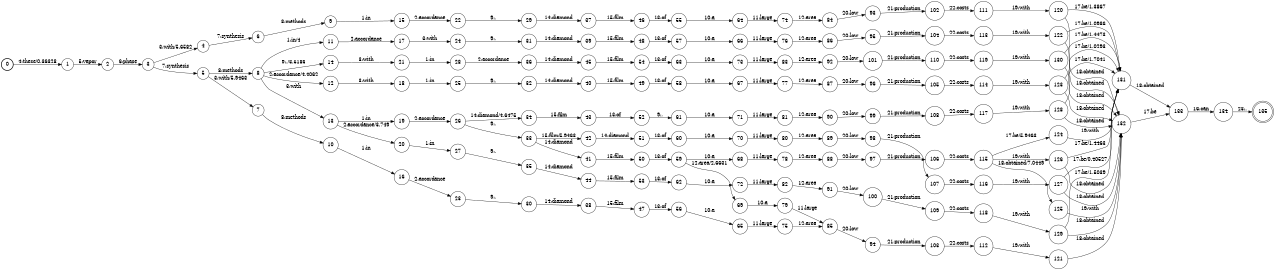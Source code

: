 digraph FST {
rankdir = LR;
size = "8.5,11";
label = "";
center = 1;
orientation = Portrait;
ranksep = "0.4";
nodesep = "0.25";
0 [label = "0", shape = circle, style = bold, fontsize = 14]
	0 -> 1 [label = "4:these/0.36328", fontsize = 14];
1 [label = "1", shape = circle, style = solid, fontsize = 14]
	1 -> 2 [label = "5:vapor", fontsize = 14];
2 [label = "2", shape = circle, style = solid, fontsize = 14]
	2 -> 3 [label = "6:phase", fontsize = 14];
3 [label = "3", shape = circle, style = solid, fontsize = 14]
	3 -> 4 [label = "3:with/5.6582", fontsize = 14];
	3 -> 5 [label = "7:synthesis", fontsize = 14];
4 [label = "4", shape = circle, style = solid, fontsize = 14]
	4 -> 6 [label = "7:synthesis", fontsize = 14];
5 [label = "5", shape = circle, style = solid, fontsize = 14]
	5 -> 7 [label = "3:with/5.9463", fontsize = 14];
	5 -> 8 [label = "8:methods", fontsize = 14];
6 [label = "6", shape = circle, style = solid, fontsize = 14]
	6 -> 9 [label = "8:methods", fontsize = 14];
7 [label = "7", shape = circle, style = solid, fontsize = 14]
	7 -> 10 [label = "8:methods", fontsize = 14];
8 [label = "8", shape = circle, style = solid, fontsize = 14]
	8 -> 11 [label = "1:in/4", fontsize = 14];
	8 -> 12 [label = "2:accordance/4.4062", fontsize = 14];
	8 -> 13 [label = "3:with", fontsize = 14];
	8 -> 14 [label = "9:,/3.5186", fontsize = 14];
9 [label = "9", shape = circle, style = solid, fontsize = 14]
	9 -> 15 [label = "1:in", fontsize = 14];
10 [label = "10", shape = circle, style = solid, fontsize = 14]
	10 -> 16 [label = "1:in", fontsize = 14];
11 [label = "11", shape = circle, style = solid, fontsize = 14]
	11 -> 17 [label = "2:accordance", fontsize = 14];
12 [label = "12", shape = circle, style = solid, fontsize = 14]
	12 -> 18 [label = "3:with", fontsize = 14];
13 [label = "13", shape = circle, style = solid, fontsize = 14]
	13 -> 19 [label = "1:in", fontsize = 14];
	13 -> 20 [label = "2:accordance/3.749", fontsize = 14];
14 [label = "14", shape = circle, style = solid, fontsize = 14]
	14 -> 21 [label = "3:with", fontsize = 14];
15 [label = "15", shape = circle, style = solid, fontsize = 14]
	15 -> 22 [label = "2:accordance", fontsize = 14];
16 [label = "16", shape = circle, style = solid, fontsize = 14]
	16 -> 23 [label = "2:accordance", fontsize = 14];
17 [label = "17", shape = circle, style = solid, fontsize = 14]
	17 -> 24 [label = "3:with", fontsize = 14];
18 [label = "18", shape = circle, style = solid, fontsize = 14]
	18 -> 25 [label = "1:in", fontsize = 14];
19 [label = "19", shape = circle, style = solid, fontsize = 14]
	19 -> 26 [label = "2:accordance", fontsize = 14];
20 [label = "20", shape = circle, style = solid, fontsize = 14]
	20 -> 27 [label = "1:in", fontsize = 14];
21 [label = "21", shape = circle, style = solid, fontsize = 14]
	21 -> 28 [label = "1:in", fontsize = 14];
22 [label = "22", shape = circle, style = solid, fontsize = 14]
	22 -> 29 [label = "9:,", fontsize = 14];
23 [label = "23", shape = circle, style = solid, fontsize = 14]
	23 -> 30 [label = "9:,", fontsize = 14];
24 [label = "24", shape = circle, style = solid, fontsize = 14]
	24 -> 31 [label = "9:,", fontsize = 14];
25 [label = "25", shape = circle, style = solid, fontsize = 14]
	25 -> 32 [label = "9:,", fontsize = 14];
26 [label = "26", shape = circle, style = solid, fontsize = 14]
	26 -> 33 [label = "9:,", fontsize = 14];
	26 -> 34 [label = "14:diamond/4.6475", fontsize = 14];
27 [label = "27", shape = circle, style = solid, fontsize = 14]
	27 -> 35 [label = "9:,", fontsize = 14];
28 [label = "28", shape = circle, style = solid, fontsize = 14]
	28 -> 36 [label = "2:accordance", fontsize = 14];
29 [label = "29", shape = circle, style = solid, fontsize = 14]
	29 -> 37 [label = "14:diamond", fontsize = 14];
30 [label = "30", shape = circle, style = solid, fontsize = 14]
	30 -> 38 [label = "14:diamond", fontsize = 14];
31 [label = "31", shape = circle, style = solid, fontsize = 14]
	31 -> 39 [label = "14:diamond", fontsize = 14];
32 [label = "32", shape = circle, style = solid, fontsize = 14]
	32 -> 40 [label = "14:diamond", fontsize = 14];
33 [label = "33", shape = circle, style = solid, fontsize = 14]
	33 -> 41 [label = "14:diamond", fontsize = 14];
	33 -> 42 [label = "15:film/5.9463", fontsize = 14];
34 [label = "34", shape = circle, style = solid, fontsize = 14]
	34 -> 43 [label = "15:film", fontsize = 14];
35 [label = "35", shape = circle, style = solid, fontsize = 14]
	35 -> 44 [label = "14:diamond", fontsize = 14];
36 [label = "36", shape = circle, style = solid, fontsize = 14]
	36 -> 45 [label = "14:diamond", fontsize = 14];
37 [label = "37", shape = circle, style = solid, fontsize = 14]
	37 -> 46 [label = "15:film", fontsize = 14];
38 [label = "38", shape = circle, style = solid, fontsize = 14]
	38 -> 47 [label = "15:film", fontsize = 14];
39 [label = "39", shape = circle, style = solid, fontsize = 14]
	39 -> 48 [label = "15:film", fontsize = 14];
40 [label = "40", shape = circle, style = solid, fontsize = 14]
	40 -> 49 [label = "15:film", fontsize = 14];
41 [label = "41", shape = circle, style = solid, fontsize = 14]
	41 -> 50 [label = "15:film", fontsize = 14];
42 [label = "42", shape = circle, style = solid, fontsize = 14]
	42 -> 51 [label = "14:diamond", fontsize = 14];
43 [label = "43", shape = circle, style = solid, fontsize = 14]
	43 -> 52 [label = "13:of", fontsize = 14];
44 [label = "44", shape = circle, style = solid, fontsize = 14]
	44 -> 53 [label = "15:film", fontsize = 14];
45 [label = "45", shape = circle, style = solid, fontsize = 14]
	45 -> 54 [label = "15:film", fontsize = 14];
46 [label = "46", shape = circle, style = solid, fontsize = 14]
	46 -> 55 [label = "13:of", fontsize = 14];
47 [label = "47", shape = circle, style = solid, fontsize = 14]
	47 -> 56 [label = "13:of", fontsize = 14];
48 [label = "48", shape = circle, style = solid, fontsize = 14]
	48 -> 57 [label = "13:of", fontsize = 14];
49 [label = "49", shape = circle, style = solid, fontsize = 14]
	49 -> 58 [label = "13:of", fontsize = 14];
50 [label = "50", shape = circle, style = solid, fontsize = 14]
	50 -> 59 [label = "13:of", fontsize = 14];
51 [label = "51", shape = circle, style = solid, fontsize = 14]
	51 -> 60 [label = "13:of", fontsize = 14];
52 [label = "52", shape = circle, style = solid, fontsize = 14]
	52 -> 61 [label = "9:,", fontsize = 14];
53 [label = "53", shape = circle, style = solid, fontsize = 14]
	53 -> 62 [label = "13:of", fontsize = 14];
54 [label = "54", shape = circle, style = solid, fontsize = 14]
	54 -> 63 [label = "13:of", fontsize = 14];
55 [label = "55", shape = circle, style = solid, fontsize = 14]
	55 -> 64 [label = "10:a", fontsize = 14];
56 [label = "56", shape = circle, style = solid, fontsize = 14]
	56 -> 65 [label = "10:a", fontsize = 14];
57 [label = "57", shape = circle, style = solid, fontsize = 14]
	57 -> 66 [label = "10:a", fontsize = 14];
58 [label = "58", shape = circle, style = solid, fontsize = 14]
	58 -> 67 [label = "10:a", fontsize = 14];
59 [label = "59", shape = circle, style = solid, fontsize = 14]
	59 -> 68 [label = "10:a", fontsize = 14];
	59 -> 69 [label = "12:area/2.6631", fontsize = 14];
60 [label = "60", shape = circle, style = solid, fontsize = 14]
	60 -> 70 [label = "10:a", fontsize = 14];
61 [label = "61", shape = circle, style = solid, fontsize = 14]
	61 -> 71 [label = "10:a", fontsize = 14];
62 [label = "62", shape = circle, style = solid, fontsize = 14]
	62 -> 72 [label = "10:a", fontsize = 14];
63 [label = "63", shape = circle, style = solid, fontsize = 14]
	63 -> 73 [label = "10:a", fontsize = 14];
64 [label = "64", shape = circle, style = solid, fontsize = 14]
	64 -> 74 [label = "11:large", fontsize = 14];
65 [label = "65", shape = circle, style = solid, fontsize = 14]
	65 -> 75 [label = "11:large", fontsize = 14];
66 [label = "66", shape = circle, style = solid, fontsize = 14]
	66 -> 76 [label = "11:large", fontsize = 14];
67 [label = "67", shape = circle, style = solid, fontsize = 14]
	67 -> 77 [label = "11:large", fontsize = 14];
68 [label = "68", shape = circle, style = solid, fontsize = 14]
	68 -> 78 [label = "11:large", fontsize = 14];
69 [label = "69", shape = circle, style = solid, fontsize = 14]
	69 -> 79 [label = "10:a", fontsize = 14];
70 [label = "70", shape = circle, style = solid, fontsize = 14]
	70 -> 80 [label = "11:large", fontsize = 14];
71 [label = "71", shape = circle, style = solid, fontsize = 14]
	71 -> 81 [label = "11:large", fontsize = 14];
72 [label = "72", shape = circle, style = solid, fontsize = 14]
	72 -> 82 [label = "11:large", fontsize = 14];
73 [label = "73", shape = circle, style = solid, fontsize = 14]
	73 -> 83 [label = "11:large", fontsize = 14];
74 [label = "74", shape = circle, style = solid, fontsize = 14]
	74 -> 84 [label = "12:area", fontsize = 14];
75 [label = "75", shape = circle, style = solid, fontsize = 14]
	75 -> 85 [label = "12:area", fontsize = 14];
76 [label = "76", shape = circle, style = solid, fontsize = 14]
	76 -> 86 [label = "12:area", fontsize = 14];
77 [label = "77", shape = circle, style = solid, fontsize = 14]
	77 -> 87 [label = "12:area", fontsize = 14];
78 [label = "78", shape = circle, style = solid, fontsize = 14]
	78 -> 88 [label = "12:area", fontsize = 14];
79 [label = "79", shape = circle, style = solid, fontsize = 14]
	79 -> 85 [label = "11:large", fontsize = 14];
80 [label = "80", shape = circle, style = solid, fontsize = 14]
	80 -> 89 [label = "12:area", fontsize = 14];
81 [label = "81", shape = circle, style = solid, fontsize = 14]
	81 -> 90 [label = "12:area", fontsize = 14];
82 [label = "82", shape = circle, style = solid, fontsize = 14]
	82 -> 91 [label = "12:area", fontsize = 14];
83 [label = "83", shape = circle, style = solid, fontsize = 14]
	83 -> 92 [label = "12:area", fontsize = 14];
84 [label = "84", shape = circle, style = solid, fontsize = 14]
	84 -> 93 [label = "20:low", fontsize = 14];
85 [label = "85", shape = circle, style = solid, fontsize = 14]
	85 -> 94 [label = "20:low", fontsize = 14];
86 [label = "86", shape = circle, style = solid, fontsize = 14]
	86 -> 95 [label = "20:low", fontsize = 14];
87 [label = "87", shape = circle, style = solid, fontsize = 14]
	87 -> 96 [label = "20:low", fontsize = 14];
88 [label = "88", shape = circle, style = solid, fontsize = 14]
	88 -> 97 [label = "20:low", fontsize = 14];
89 [label = "89", shape = circle, style = solid, fontsize = 14]
	89 -> 98 [label = "20:low", fontsize = 14];
90 [label = "90", shape = circle, style = solid, fontsize = 14]
	90 -> 99 [label = "20:low", fontsize = 14];
91 [label = "91", shape = circle, style = solid, fontsize = 14]
	91 -> 100 [label = "20:low", fontsize = 14];
92 [label = "92", shape = circle, style = solid, fontsize = 14]
	92 -> 101 [label = "20:low", fontsize = 14];
93 [label = "93", shape = circle, style = solid, fontsize = 14]
	93 -> 102 [label = "21:production", fontsize = 14];
94 [label = "94", shape = circle, style = solid, fontsize = 14]
	94 -> 103 [label = "21:production", fontsize = 14];
95 [label = "95", shape = circle, style = solid, fontsize = 14]
	95 -> 104 [label = "21:production", fontsize = 14];
96 [label = "96", shape = circle, style = solid, fontsize = 14]
	96 -> 105 [label = "21:production", fontsize = 14];
97 [label = "97", shape = circle, style = solid, fontsize = 14]
	97 -> 106 [label = "21:production", fontsize = 14];
98 [label = "98", shape = circle, style = solid, fontsize = 14]
	98 -> 107 [label = "21:production", fontsize = 14];
99 [label = "99", shape = circle, style = solid, fontsize = 14]
	99 -> 108 [label = "21:production", fontsize = 14];
100 [label = "100", shape = circle, style = solid, fontsize = 14]
	100 -> 109 [label = "21:production", fontsize = 14];
101 [label = "101", shape = circle, style = solid, fontsize = 14]
	101 -> 110 [label = "21:production", fontsize = 14];
102 [label = "102", shape = circle, style = solid, fontsize = 14]
	102 -> 111 [label = "22:costs", fontsize = 14];
103 [label = "103", shape = circle, style = solid, fontsize = 14]
	103 -> 112 [label = "22:costs", fontsize = 14];
104 [label = "104", shape = circle, style = solid, fontsize = 14]
	104 -> 113 [label = "22:costs", fontsize = 14];
105 [label = "105", shape = circle, style = solid, fontsize = 14]
	105 -> 114 [label = "22:costs", fontsize = 14];
106 [label = "106", shape = circle, style = solid, fontsize = 14]
	106 -> 115 [label = "22:costs", fontsize = 14];
107 [label = "107", shape = circle, style = solid, fontsize = 14]
	107 -> 116 [label = "22:costs", fontsize = 14];
108 [label = "108", shape = circle, style = solid, fontsize = 14]
	108 -> 117 [label = "22:costs", fontsize = 14];
109 [label = "109", shape = circle, style = solid, fontsize = 14]
	109 -> 118 [label = "22:costs", fontsize = 14];
110 [label = "110", shape = circle, style = solid, fontsize = 14]
	110 -> 119 [label = "22:costs", fontsize = 14];
111 [label = "111", shape = circle, style = solid, fontsize = 14]
	111 -> 120 [label = "19:with", fontsize = 14];
112 [label = "112", shape = circle, style = solid, fontsize = 14]
	112 -> 121 [label = "19:with", fontsize = 14];
113 [label = "113", shape = circle, style = solid, fontsize = 14]
	113 -> 122 [label = "19:with", fontsize = 14];
114 [label = "114", shape = circle, style = solid, fontsize = 14]
	114 -> 123 [label = "19:with", fontsize = 14];
115 [label = "115", shape = circle, style = solid, fontsize = 14]
	115 -> 126 [label = "19:with", fontsize = 14];
	115 -> 124 [label = "17:be/5.9463", fontsize = 14];
	115 -> 125 [label = "18:obtained/7.0449", fontsize = 14];
116 [label = "116", shape = circle, style = solid, fontsize = 14]
	116 -> 127 [label = "19:with", fontsize = 14];
117 [label = "117", shape = circle, style = solid, fontsize = 14]
	117 -> 128 [label = "19:with", fontsize = 14];
118 [label = "118", shape = circle, style = solid, fontsize = 14]
	118 -> 129 [label = "19:with", fontsize = 14];
119 [label = "119", shape = circle, style = solid, fontsize = 14]
	119 -> 130 [label = "19:with", fontsize = 14];
120 [label = "120", shape = circle, style = solid, fontsize = 14]
	120 -> 131 [label = "17:be/1.3867", fontsize = 14];
	120 -> 132 [label = "18:obtained", fontsize = 14];
121 [label = "121", shape = circle, style = solid, fontsize = 14]
	121 -> 132 [label = "18:obtained", fontsize = 14];
122 [label = "122", shape = circle, style = solid, fontsize = 14]
	122 -> 131 [label = "17:be/1.0986", fontsize = 14];
	122 -> 132 [label = "18:obtained", fontsize = 14];
123 [label = "123", shape = circle, style = solid, fontsize = 14]
	123 -> 131 [label = "17:be/1.0293", fontsize = 14];
	123 -> 132 [label = "18:obtained", fontsize = 14];
124 [label = "124", shape = circle, style = solid, fontsize = 14]
	124 -> 131 [label = "19:with", fontsize = 14];
125 [label = "125", shape = circle, style = solid, fontsize = 14]
	125 -> 132 [label = "19:with", fontsize = 14];
126 [label = "126", shape = circle, style = solid, fontsize = 14]
	126 -> 131 [label = "17:be/1.4463", fontsize = 14];
	126 -> 132 [label = "18:obtained", fontsize = 14];
127 [label = "127", shape = circle, style = solid, fontsize = 14]
	127 -> 131 [label = "17:be/0.40527", fontsize = 14];
	127 -> 132 [label = "18:obtained", fontsize = 14];
128 [label = "128", shape = circle, style = solid, fontsize = 14]
	128 -> 131 [label = "17:be/1.7041", fontsize = 14];
	128 -> 132 [label = "18:obtained", fontsize = 14];
129 [label = "129", shape = circle, style = solid, fontsize = 14]
	129 -> 131 [label = "17:be/1.5039", fontsize = 14];
	129 -> 132 [label = "18:obtained", fontsize = 14];
130 [label = "130", shape = circle, style = solid, fontsize = 14]
	130 -> 131 [label = "17:be/1.4473", fontsize = 14];
	130 -> 132 [label = "18:obtained", fontsize = 14];
131 [label = "131", shape = circle, style = solid, fontsize = 14]
	131 -> 133 [label = "18:obtained", fontsize = 14];
132 [label = "132", shape = circle, style = solid, fontsize = 14]
	132 -> 133 [label = "17:be", fontsize = 14];
133 [label = "133", shape = circle, style = solid, fontsize = 14]
	133 -> 134 [label = "16:can", fontsize = 14];
134 [label = "134", shape = circle, style = solid, fontsize = 14]
	134 -> 135 [label = "23:.", fontsize = 14];
135 [label = "135", shape = doublecircle, style = solid, fontsize = 14]
}
